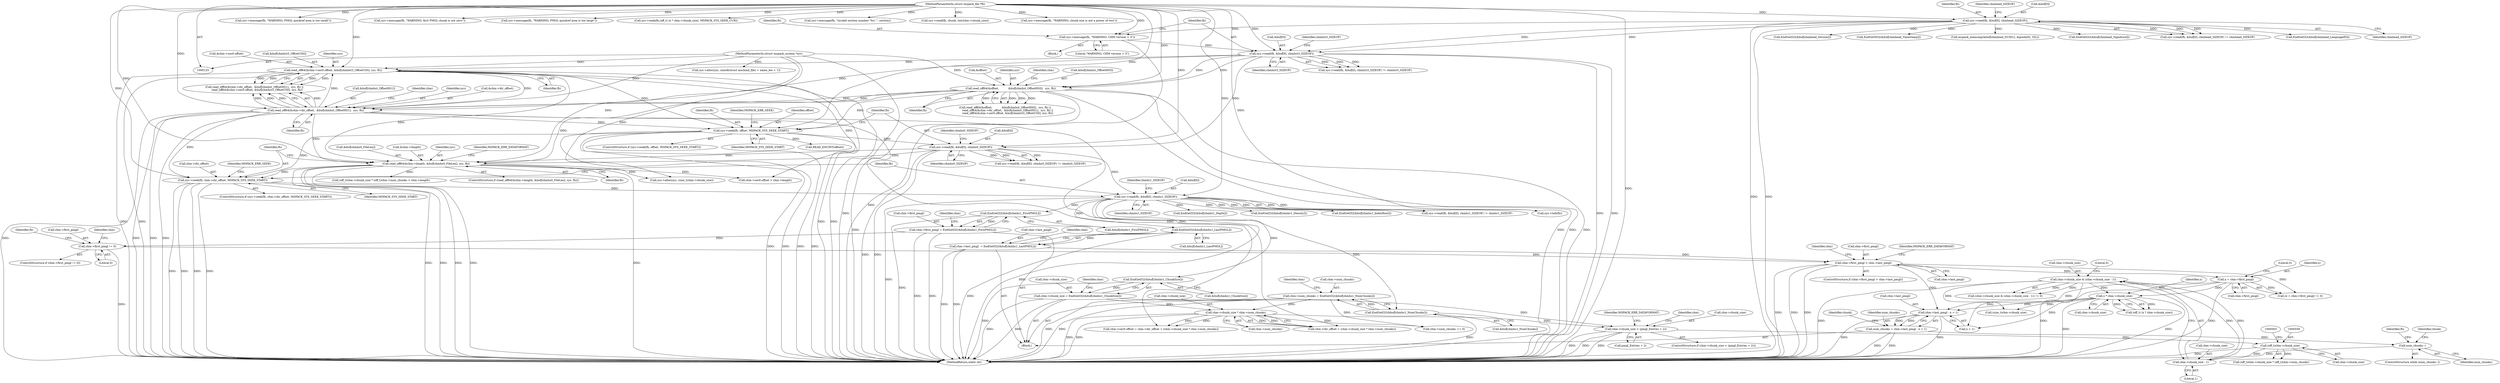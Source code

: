 digraph "0_libmspack_72e70a921f0f07fee748aec2274b30784e1d312a@pointer" {
"1000658" [label="(Call,chm->last_pmgl - x + 1)"];
"1000600" [label="(Call,chm->first_pmgl > chm->last_pmgl)"];
"1000590" [label="(Call,chm->first_pmgl != 0)"];
"1000470" [label="(Call,chm->first_pmgl = EndGetI32(&buf[chmhs1_FirstPMGL]))"];
"1000474" [label="(Call,EndGetI32(&buf[chmhs1_FirstPMGL]))"];
"1000408" [label="(Call,sys->read(fh, &buf[0], chmhs1_SIZEOF))"];
"1000397" [label="(Call,sys->seek(fh, chm->dir_offset, MSPACK_SYS_SEEK_START))"];
"1000382" [label="(Call,read_off64(&chm->length, &buf[chmhs0_FileLen], sys, fh))"];
"1000370" [label="(Call,sys->read(fh, &buf[0], chmhs0_SIZEOF))"];
"1000361" [label="(Call,sys->seek(fh, offset, MSPACK_SYS_SEEK_START))"];
"1000344" [label="(Call,read_off64(&chm->sec0.offset, &buf[chmhst3_OffsetCS0], sys, fh))"];
"1000310" [label="(Call,sys->read(fh, &buf[0], chmhst3_SIZEOF))"];
"1000305" [label="(Call,sys->message(fh, \"WARNING; CHM version > 3\"))"];
"1000233" [label="(Call,sys->read(fh, &buf[0], chmhead_SIZEOF))"];
"1000127" [label="(MethodParameterIn,struct mspack_file *fh)"];
"1000333" [label="(Call,read_off64(&chm->dir_offset,  &buf[chmhst_OffsetHS1],  sys, fh))"];
"1000323" [label="(Call,read_off64(&offset,           &buf[chmhst_OffsetHS0],  sys, fh))"];
"1000126" [label="(MethodParameterIn,struct mspack_system *sys)"];
"1000479" [label="(Call,chm->last_pmgl  = EndGetI32(&buf[chmhs1_LastPMGL]))"];
"1000483" [label="(Call,EndGetI32(&buf[chmhs1_LastPMGL]))"];
"1000647" [label="(Call,x * chm->chunk_size)"];
"1000635" [label="(Call,x = chm->first_pmgl)"];
"1000575" [label="(Call,chm->chunk_size & (chm->chunk_size - 1))"];
"1000579" [label="(Call,chm->chunk_size - 1)"];
"1000557" [label="(Call,(off_t)chm->chunk_size)"];
"1000526" [label="(Call,chm->chunk_size < (pmgl_Entries + 2))"];
"1000505" [label="(Call,chm->chunk_size * chm->num_chunks)"];
"1000425" [label="(Call,chm->chunk_size = EndGetI32(&buf[chmhs1_ChunkSize]))"];
"1000429" [label="(Call,EndGetI32(&buf[chmhs1_ChunkSize]))"];
"1000461" [label="(Call,chm->num_chunks = EndGetI32(&buf[chmhs1_NumChunks]))"];
"1000465" [label="(Call,EndGetI32(&buf[chmhs1_NumChunks]))"];
"1000656" [label="(Call,num_chunks = chm->last_pmgl - x + 1)"];
"1000685" [label="(Call,num_chunks--)"];
"1000351" [label="(Call,&buf[chmhst3_OffsetCS0])"];
"1000307" [label="(Literal,\"WARNING; CHM version > 3\")"];
"1000649" [label="(Call,chm->chunk_size)"];
"1000795" [label="(Call,READ_ENCINT(offset))"];
"1000686" [label="(Identifier,num_chunks)"];
"1000491" [label="(Identifier,chm)"];
"1000387" [label="(Call,&buf[chmhs0_FileLen])"];
"1000324" [label="(Call,&offset)"];
"1000726" [label="(Call,sys->message(fh, \"WARNING; PMGL quickref area is too small\"))"];
"1000330" [label="(Identifier,sys)"];
"1000233" [label="(Call,sys->read(fh, &buf[0], chmhead_SIZEOF))"];
"1000634" [label="(Call,(x = chm->first_pmgl) != 0)"];
"1000640" [label="(Literal,0)"];
"1000355" [label="(Identifier,sys)"];
"1000479" [label="(Call,chm->last_pmgl  = EndGetI32(&buf[chmhs1_LastPMGL]))"];
"1000415" [label="(Identifier,chmhs1_SIZEOF)"];
"1000537" [label="(Call,chm->num_chunks == 0)"];
"1000356" [label="(Identifier,fh)"];
"1000461" [label="(Call,chm->num_chunks = EndGetI32(&buf[chmhs1_NumChunks]))"];
"1000336" [label="(Identifier,chm)"];
"1000377" [label="(Identifier,chmhs0_SIZEOF)"];
"1000590" [label="(Call,chm->first_pmgl != 0)"];
"1000645" [label="(Call,(off_t) (x * chm->chunk_size))"];
"1000636" [label="(Identifier,x)"];
"1000338" [label="(Call,&buf[chmhst_OffsetHS1])"];
"1000647" [label="(Call,x * chm->chunk_size)"];
"1000601" [label="(Call,chm->first_pmgl)"];
"1000668" [label="(Identifier,chunk)"];
"1000326" [label="(Call,&buf[chmhst_OffsetHS0])"];
"1000405" [label="(Identifier,MSPACK_ERR_SEEK)"];
"1000584" [label="(Literal,0)"];
"1000475" [label="(Call,&buf[chmhs1_FirstPMGL])"];
"1001071" [label="(MethodReturn,static int)"];
"1000471" [label="(Call,chm->first_pmgl)"];
"1000527" [label="(Call,chm->chunk_size)"];
"1000348" [label="(Identifier,chm)"];
"1000556" [label="(Call,(off_t)chm->chunk_size * (off_t)chm->num_chunks)"];
"1000382" [label="(Call,read_off64(&chm->length, &buf[chmhs0_FileLen], sys, fh))"];
"1000409" [label="(Identifier,fh)"];
"1000635" [label="(Call,x = chm->first_pmgl)"];
"1000600" [label="(Call,chm->first_pmgl > chm->last_pmgl)"];
"1000361" [label="(Call,sys->seek(fh, offset, MSPACK_SYS_SEEK_START))"];
"1000234" [label="(Identifier,fh)"];
"1000372" [label="(Call,&buf[0])"];
"1000596" [label="(Call,sys->message(fh, \"WARNING; first PMGL chunk is not zero\"))"];
"1000744" [label="(Call,sys->message(fh, \"WARNING; PMGL quickref area is too large\"))"];
"1000362" [label="(Identifier,fh)"];
"1000589" [label="(ControlStructure,if (chm->first_pmgl != 0))"];
"1000643" [label="(Call,sys->seek(fh,(off_t) (x * chm->chunk_size), MSPACK_SYS_SEEK_CUR))"];
"1000323" [label="(Call,read_off64(&offset,           &buf[chmhst_OffsetHS0],  sys, fh))"];
"1000414" [label="(Identifier,chmhs1_SIZEOF)"];
"1000306" [label="(Identifier,fh)"];
"1000684" [label="(ControlStructure,while (num_chunks--))"];
"1000525" [label="(ControlStructure,if (chm->chunk_size < (pmgl_Entries + 2)))"];
"1000662" [label="(Call,x + 1)"];
"1000691" [label="(Identifier,fh)"];
"1000127" [label="(MethodParameterIn,struct mspack_file *fh)"];
"1000609" [label="(Identifier,MSPACK_ERR_DATAFORMAT)"];
"1000555" [label="(Call,(off_t)chm->chunk_size * (off_t)chm->num_chunks > chm->length)"];
"1000474" [label="(Call,EndGetI32(&buf[chmhs1_FirstPMGL]))"];
"1000408" [label="(Call,sys->read(fh, &buf[0], chmhs1_SIZEOF))"];
"1000513" [label="(Call,chm->sec0.offset > chm->length)"];
"1000657" [label="(Identifier,num_chunks)"];
"1000342" [label="(Identifier,sys)"];
"1000311" [label="(Identifier,fh)"];
"1000304" [label="(Block,)"];
"1000597" [label="(Identifier,fh)"];
"1000275" [label="(Call,EndGetI32(&buf[chmhead_Version]))"];
"1000535" [label="(Identifier,MSPACK_ERR_DATAFORMAT)"];
"1000367" [label="(Identifier,MSPACK_ERR_SEEK)"];
"1000402" [label="(Identifier,MSPACK_SYS_SEEK_START)"];
"1000284" [label="(Call,EndGetM32(&buf[chmhead_Timestamp]))"];
"1000371" [label="(Identifier,fh)"];
"1000360" [label="(ControlStructure,if (sys->seek(fh, offset, MSPACK_SYS_SEEK_START)))"];
"1000526" [label="(Call,chm->chunk_size < (pmgl_Entries + 2))"];
"1000331" [label="(Identifier,fh)"];
"1000673" [label="(Call,(size_t)chm->chunk_size)"];
"1000637" [label="(Call,chm->first_pmgl)"];
"1000376" [label="(Identifier,chmhs0_SIZEOF)"];
"1000648" [label="(Identifier,x)"];
"1000470" [label="(Call,chm->first_pmgl = EndGetI32(&buf[chmhs1_FirstPMGL]))"];
"1000322" [label="(Call,read_off64(&offset,           &buf[chmhst_OffsetHS0],  sys, fh) ||\n      read_off64(&chm->dir_offset,  &buf[chmhst_OffsetHS1],  sys, fh) ||\n      read_off64(&chm->sec0.offset, &buf[chmhst3_OffsetCS0], sys, fh))"];
"1000240" [label="(Identifier,chmhead_SIZEOF)"];
"1000505" [label="(Call,chm->chunk_size * chm->num_chunks)"];
"1000235" [label="(Call,&buf[0])"];
"1000559" [label="(Call,chm->chunk_size)"];
"1000425" [label="(Call,chm->chunk_size = EndGetI32(&buf[chmhs1_ChunkSize]))"];
"1000423" [label="(Call,sys->tell(fh))"];
"1000334" [label="(Call,&chm->dir_offset)"];
"1000309" [label="(Call,sys->read(fh, &buf[0], chmhst3_SIZEOF) != chmhst3_SIZEOF)"];
"1000399" [label="(Call,chm->dir_offset)"];
"1000447" [label="(Call,EndGetI32(&buf[chmhs1_Depth]))"];
"1000594" [label="(Literal,0)"];
"1000837" [label="(Call,sys->alloc(sys, sizeof(struct mschmd_file) + name_len + 1))"];
"1000436" [label="(Identifier,chm)"];
"1000472" [label="(Identifier,chm)"];
"1000316" [label="(Identifier,chmhst3_SIZEOF)"];
"1000580" [label="(Call,chm->chunk_size)"];
"1000305" [label="(Call,sys->message(fh, \"WARNING; CHM version > 3\"))"];
"1000685" [label="(Call,num_chunks--)"];
"1000126" [label="(MethodParameterIn,struct mspack_system *sys)"];
"1000826" [label="(Call,sys->message(fh, \"invalid section number '%u'.\", section))"];
"1000430" [label="(Call,&buf[chmhs1_ChunkSize])"];
"1000690" [label="(Call,sys->read(fh, chunk, (int)chm->chunk_size))"];
"1000466" [label="(Call,&buf[chmhs1_NumChunks])"];
"1000370" [label="(Call,sys->read(fh, &buf[0], chmhs0_SIZEOF))"];
"1000383" [label="(Call,&chm->length)"];
"1000509" [label="(Call,chm->num_chunks)"];
"1000364" [label="(Identifier,MSPACK_SYS_SEEK_START)"];
"1000481" [label="(Identifier,chm)"];
"1000332" [label="(Call,read_off64(&chm->dir_offset,  &buf[chmhst_OffsetHS1],  sys, fh) ||\n      read_off64(&chm->sec0.offset, &buf[chmhst3_OffsetCS0], sys, fh))"];
"1000438" [label="(Call,EndGetI32(&buf[chmhs1_Density]))"];
"1000480" [label="(Call,chm->last_pmgl)"];
"1000257" [label="(Call,mspack_memcmp(&buf[chmhead_GUID1], &guids[0], 32L))"];
"1000557" [label="(Call,(off_t)chm->chunk_size)"];
"1000343" [label="(Identifier,fh)"];
"1000579" [label="(Call,chm->chunk_size - 1)"];
"1000391" [label="(Identifier,sys)"];
"1000429" [label="(Call,EndGetI32(&buf[chmhs1_ChunkSize]))"];
"1000363" [label="(Identifier,offset)"];
"1000583" [label="(Literal,1)"];
"1000397" [label="(Call,sys->seek(fh, chm->dir_offset, MSPACK_SYS_SEEK_START))"];
"1000586" [label="(Call,sys->message(fh, \"WARNING; chunk size is not a power of two\"))"];
"1000398" [label="(Identifier,fh)"];
"1000381" [label="(ControlStructure,if (read_off64(&chm->length, &buf[chmhs0_FileLen], sys, fh)))"];
"1000246" [label="(Call,EndGetI32(&buf[chmhead_Signature]))"];
"1000604" [label="(Call,chm->last_pmgl)"];
"1000530" [label="(Call,pmgl_Entries + 2)"];
"1000369" [label="(Call,sys->read(fh, &buf[0], chmhs0_SIZEOF) != chmhs0_SIZEOF)"];
"1000456" [label="(Call,EndGetI32(&buf[chmhs1_IndexRoot]))"];
"1000130" [label="(Block,)"];
"1000312" [label="(Call,&buf[0])"];
"1000465" [label="(Call,EndGetI32(&buf[chmhs1_NumChunks]))"];
"1000539" [label="(Identifier,chm)"];
"1000614" [label="(Identifier,chm)"];
"1001063" [label="(Identifier,chunk)"];
"1000656" [label="(Call,num_chunks = chm->last_pmgl - x + 1)"];
"1000591" [label="(Call,chm->first_pmgl)"];
"1000602" [label="(Identifier,chm)"];
"1000483" [label="(Call,EndGetI32(&buf[chmhs1_LastPMGL]))"];
"1000599" [label="(ControlStructure,if (chm->first_pmgl > chm->last_pmgl))"];
"1000574" [label="(Call,(chm->chunk_size & (chm->chunk_size - 1)) != 0)"];
"1000659" [label="(Call,chm->last_pmgl)"];
"1000462" [label="(Call,chm->num_chunks)"];
"1000317" [label="(Identifier,chmhst3_SIZEOF)"];
"1000232" [label="(Call,sys->read(fh, &buf[0], chmhead_SIZEOF) != chmhead_SIZEOF)"];
"1000396" [label="(ControlStructure,if (sys->seek(fh, chm->dir_offset, MSPACK_SYS_SEEK_START)))"];
"1000506" [label="(Call,chm->chunk_size)"];
"1000392" [label="(Identifier,fh)"];
"1000576" [label="(Call,chm->chunk_size)"];
"1000410" [label="(Call,&buf[0])"];
"1000395" [label="(Identifier,MSPACK_ERR_DATAFORMAT)"];
"1000671" [label="(Call,sys->alloc(sys, (size_t)chm->chunk_size))"];
"1000407" [label="(Call,sys->read(fh, &buf[0], chmhs1_SIZEOF) != chmhs1_SIZEOF)"];
"1000310" [label="(Call,sys->read(fh, &buf[0], chmhst3_SIZEOF))"];
"1000575" [label="(Call,chm->chunk_size & (chm->chunk_size - 1))"];
"1000658" [label="(Call,chm->last_pmgl - x + 1)"];
"1000293" [label="(Call,EndGetI32(&buf[chmhead_LanguageID]))"];
"1000484" [label="(Call,&buf[chmhs1_LastPMGL])"];
"1000345" [label="(Call,&chm->sec0.offset)"];
"1000426" [label="(Call,chm->chunk_size)"];
"1000501" [label="(Call,chm->dir_offset + (chm->chunk_size * chm->num_chunks))"];
"1000333" [label="(Call,read_off64(&chm->dir_offset,  &buf[chmhst_OffsetHS1],  sys, fh))"];
"1000344" [label="(Call,read_off64(&chm->sec0.offset, &buf[chmhst3_OffsetCS0], sys, fh))"];
"1000239" [label="(Identifier,chmhead_SIZEOF)"];
"1000495" [label="(Call,chm->sec0.offset = chm->dir_offset + (chm->chunk_size * chm->num_chunks))"];
"1000658" -> "1000656"  [label="AST: "];
"1000658" -> "1000662"  [label="CFG: "];
"1000659" -> "1000658"  [label="AST: "];
"1000662" -> "1000658"  [label="AST: "];
"1000656" -> "1000658"  [label="CFG: "];
"1000658" -> "1001071"  [label="DDG: "];
"1000658" -> "1001071"  [label="DDG: "];
"1000658" -> "1000656"  [label="DDG: "];
"1000658" -> "1000656"  [label="DDG: "];
"1000600" -> "1000658"  [label="DDG: "];
"1000647" -> "1000658"  [label="DDG: "];
"1000635" -> "1000658"  [label="DDG: "];
"1000600" -> "1000599"  [label="AST: "];
"1000600" -> "1000604"  [label="CFG: "];
"1000601" -> "1000600"  [label="AST: "];
"1000604" -> "1000600"  [label="AST: "];
"1000609" -> "1000600"  [label="CFG: "];
"1000614" -> "1000600"  [label="CFG: "];
"1000600" -> "1001071"  [label="DDG: "];
"1000600" -> "1001071"  [label="DDG: "];
"1000600" -> "1001071"  [label="DDG: "];
"1000590" -> "1000600"  [label="DDG: "];
"1000479" -> "1000600"  [label="DDG: "];
"1000600" -> "1000634"  [label="DDG: "];
"1000600" -> "1000635"  [label="DDG: "];
"1000590" -> "1000589"  [label="AST: "];
"1000590" -> "1000594"  [label="CFG: "];
"1000591" -> "1000590"  [label="AST: "];
"1000594" -> "1000590"  [label="AST: "];
"1000597" -> "1000590"  [label="CFG: "];
"1000602" -> "1000590"  [label="CFG: "];
"1000590" -> "1001071"  [label="DDG: "];
"1000470" -> "1000590"  [label="DDG: "];
"1000470" -> "1000130"  [label="AST: "];
"1000470" -> "1000474"  [label="CFG: "];
"1000471" -> "1000470"  [label="AST: "];
"1000474" -> "1000470"  [label="AST: "];
"1000481" -> "1000470"  [label="CFG: "];
"1000470" -> "1001071"  [label="DDG: "];
"1000470" -> "1001071"  [label="DDG: "];
"1000474" -> "1000470"  [label="DDG: "];
"1000474" -> "1000475"  [label="CFG: "];
"1000475" -> "1000474"  [label="AST: "];
"1000474" -> "1001071"  [label="DDG: "];
"1000408" -> "1000474"  [label="DDG: "];
"1000408" -> "1000407"  [label="AST: "];
"1000408" -> "1000414"  [label="CFG: "];
"1000409" -> "1000408"  [label="AST: "];
"1000410" -> "1000408"  [label="AST: "];
"1000414" -> "1000408"  [label="AST: "];
"1000415" -> "1000408"  [label="CFG: "];
"1000408" -> "1001071"  [label="DDG: "];
"1000408" -> "1001071"  [label="DDG: "];
"1000408" -> "1000407"  [label="DDG: "];
"1000408" -> "1000407"  [label="DDG: "];
"1000408" -> "1000407"  [label="DDG: "];
"1000397" -> "1000408"  [label="DDG: "];
"1000127" -> "1000408"  [label="DDG: "];
"1000370" -> "1000408"  [label="DDG: "];
"1000408" -> "1000423"  [label="DDG: "];
"1000408" -> "1000429"  [label="DDG: "];
"1000408" -> "1000438"  [label="DDG: "];
"1000408" -> "1000447"  [label="DDG: "];
"1000408" -> "1000456"  [label="DDG: "];
"1000408" -> "1000465"  [label="DDG: "];
"1000408" -> "1000483"  [label="DDG: "];
"1000397" -> "1000396"  [label="AST: "];
"1000397" -> "1000402"  [label="CFG: "];
"1000398" -> "1000397"  [label="AST: "];
"1000399" -> "1000397"  [label="AST: "];
"1000402" -> "1000397"  [label="AST: "];
"1000405" -> "1000397"  [label="CFG: "];
"1000409" -> "1000397"  [label="CFG: "];
"1000397" -> "1001071"  [label="DDG: "];
"1000397" -> "1001071"  [label="DDG: "];
"1000397" -> "1001071"  [label="DDG: "];
"1000397" -> "1001071"  [label="DDG: "];
"1000382" -> "1000397"  [label="DDG: "];
"1000127" -> "1000397"  [label="DDG: "];
"1000333" -> "1000397"  [label="DDG: "];
"1000361" -> "1000397"  [label="DDG: "];
"1000382" -> "1000381"  [label="AST: "];
"1000382" -> "1000392"  [label="CFG: "];
"1000383" -> "1000382"  [label="AST: "];
"1000387" -> "1000382"  [label="AST: "];
"1000391" -> "1000382"  [label="AST: "];
"1000392" -> "1000382"  [label="AST: "];
"1000395" -> "1000382"  [label="CFG: "];
"1000398" -> "1000382"  [label="CFG: "];
"1000382" -> "1001071"  [label="DDG: "];
"1000382" -> "1001071"  [label="DDG: "];
"1000382" -> "1001071"  [label="DDG: "];
"1000382" -> "1001071"  [label="DDG: "];
"1000382" -> "1001071"  [label="DDG: "];
"1000370" -> "1000382"  [label="DDG: "];
"1000370" -> "1000382"  [label="DDG: "];
"1000344" -> "1000382"  [label="DDG: "];
"1000333" -> "1000382"  [label="DDG: "];
"1000323" -> "1000382"  [label="DDG: "];
"1000126" -> "1000382"  [label="DDG: "];
"1000127" -> "1000382"  [label="DDG: "];
"1000382" -> "1000513"  [label="DDG: "];
"1000382" -> "1000555"  [label="DDG: "];
"1000382" -> "1000671"  [label="DDG: "];
"1000370" -> "1000369"  [label="AST: "];
"1000370" -> "1000376"  [label="CFG: "];
"1000371" -> "1000370"  [label="AST: "];
"1000372" -> "1000370"  [label="AST: "];
"1000376" -> "1000370"  [label="AST: "];
"1000377" -> "1000370"  [label="CFG: "];
"1000370" -> "1001071"  [label="DDG: "];
"1000370" -> "1001071"  [label="DDG: "];
"1000370" -> "1000369"  [label="DDG: "];
"1000370" -> "1000369"  [label="DDG: "];
"1000370" -> "1000369"  [label="DDG: "];
"1000361" -> "1000370"  [label="DDG: "];
"1000127" -> "1000370"  [label="DDG: "];
"1000310" -> "1000370"  [label="DDG: "];
"1000361" -> "1000360"  [label="AST: "];
"1000361" -> "1000364"  [label="CFG: "];
"1000362" -> "1000361"  [label="AST: "];
"1000363" -> "1000361"  [label="AST: "];
"1000364" -> "1000361"  [label="AST: "];
"1000367" -> "1000361"  [label="CFG: "];
"1000371" -> "1000361"  [label="CFG: "];
"1000361" -> "1001071"  [label="DDG: "];
"1000361" -> "1001071"  [label="DDG: "];
"1000361" -> "1001071"  [label="DDG: "];
"1000361" -> "1001071"  [label="DDG: "];
"1000344" -> "1000361"  [label="DDG: "];
"1000323" -> "1000361"  [label="DDG: "];
"1000333" -> "1000361"  [label="DDG: "];
"1000127" -> "1000361"  [label="DDG: "];
"1000361" -> "1000795"  [label="DDG: "];
"1000344" -> "1000332"  [label="AST: "];
"1000344" -> "1000356"  [label="CFG: "];
"1000345" -> "1000344"  [label="AST: "];
"1000351" -> "1000344"  [label="AST: "];
"1000355" -> "1000344"  [label="AST: "];
"1000356" -> "1000344"  [label="AST: "];
"1000332" -> "1000344"  [label="CFG: "];
"1000344" -> "1001071"  [label="DDG: "];
"1000344" -> "1001071"  [label="DDG: "];
"1000344" -> "1001071"  [label="DDG: "];
"1000344" -> "1001071"  [label="DDG: "];
"1000344" -> "1000332"  [label="DDG: "];
"1000344" -> "1000332"  [label="DDG: "];
"1000344" -> "1000332"  [label="DDG: "];
"1000344" -> "1000332"  [label="DDG: "];
"1000310" -> "1000344"  [label="DDG: "];
"1000333" -> "1000344"  [label="DDG: "];
"1000333" -> "1000344"  [label="DDG: "];
"1000126" -> "1000344"  [label="DDG: "];
"1000127" -> "1000344"  [label="DDG: "];
"1000344" -> "1000513"  [label="DDG: "];
"1000310" -> "1000309"  [label="AST: "];
"1000310" -> "1000316"  [label="CFG: "];
"1000311" -> "1000310"  [label="AST: "];
"1000312" -> "1000310"  [label="AST: "];
"1000316" -> "1000310"  [label="AST: "];
"1000317" -> "1000310"  [label="CFG: "];
"1000310" -> "1001071"  [label="DDG: "];
"1000310" -> "1001071"  [label="DDG: "];
"1000310" -> "1000309"  [label="DDG: "];
"1000310" -> "1000309"  [label="DDG: "];
"1000310" -> "1000309"  [label="DDG: "];
"1000305" -> "1000310"  [label="DDG: "];
"1000233" -> "1000310"  [label="DDG: "];
"1000233" -> "1000310"  [label="DDG: "];
"1000127" -> "1000310"  [label="DDG: "];
"1000310" -> "1000323"  [label="DDG: "];
"1000310" -> "1000323"  [label="DDG: "];
"1000310" -> "1000333"  [label="DDG: "];
"1000305" -> "1000304"  [label="AST: "];
"1000305" -> "1000307"  [label="CFG: "];
"1000306" -> "1000305"  [label="AST: "];
"1000307" -> "1000305"  [label="AST: "];
"1000311" -> "1000305"  [label="CFG: "];
"1000305" -> "1001071"  [label="DDG: "];
"1000233" -> "1000305"  [label="DDG: "];
"1000127" -> "1000305"  [label="DDG: "];
"1000233" -> "1000232"  [label="AST: "];
"1000233" -> "1000239"  [label="CFG: "];
"1000234" -> "1000233"  [label="AST: "];
"1000235" -> "1000233"  [label="AST: "];
"1000239" -> "1000233"  [label="AST: "];
"1000240" -> "1000233"  [label="CFG: "];
"1000233" -> "1001071"  [label="DDG: "];
"1000233" -> "1001071"  [label="DDG: "];
"1000233" -> "1000232"  [label="DDG: "];
"1000233" -> "1000232"  [label="DDG: "];
"1000233" -> "1000232"  [label="DDG: "];
"1000127" -> "1000233"  [label="DDG: "];
"1000233" -> "1000246"  [label="DDG: "];
"1000233" -> "1000257"  [label="DDG: "];
"1000233" -> "1000275"  [label="DDG: "];
"1000233" -> "1000284"  [label="DDG: "];
"1000233" -> "1000293"  [label="DDG: "];
"1000127" -> "1000125"  [label="AST: "];
"1000127" -> "1001071"  [label="DDG: "];
"1000127" -> "1000323"  [label="DDG: "];
"1000127" -> "1000333"  [label="DDG: "];
"1000127" -> "1000423"  [label="DDG: "];
"1000127" -> "1000586"  [label="DDG: "];
"1000127" -> "1000596"  [label="DDG: "];
"1000127" -> "1000643"  [label="DDG: "];
"1000127" -> "1000690"  [label="DDG: "];
"1000127" -> "1000726"  [label="DDG: "];
"1000127" -> "1000744"  [label="DDG: "];
"1000127" -> "1000826"  [label="DDG: "];
"1000333" -> "1000332"  [label="AST: "];
"1000333" -> "1000343"  [label="CFG: "];
"1000334" -> "1000333"  [label="AST: "];
"1000338" -> "1000333"  [label="AST: "];
"1000342" -> "1000333"  [label="AST: "];
"1000343" -> "1000333"  [label="AST: "];
"1000348" -> "1000333"  [label="CFG: "];
"1000332" -> "1000333"  [label="CFG: "];
"1000333" -> "1001071"  [label="DDG: "];
"1000333" -> "1001071"  [label="DDG: "];
"1000333" -> "1001071"  [label="DDG: "];
"1000333" -> "1001071"  [label="DDG: "];
"1000333" -> "1000332"  [label="DDG: "];
"1000333" -> "1000332"  [label="DDG: "];
"1000333" -> "1000332"  [label="DDG: "];
"1000333" -> "1000332"  [label="DDG: "];
"1000323" -> "1000333"  [label="DDG: "];
"1000323" -> "1000333"  [label="DDG: "];
"1000126" -> "1000333"  [label="DDG: "];
"1000333" -> "1000495"  [label="DDG: "];
"1000333" -> "1000501"  [label="DDG: "];
"1000323" -> "1000322"  [label="AST: "];
"1000323" -> "1000331"  [label="CFG: "];
"1000324" -> "1000323"  [label="AST: "];
"1000326" -> "1000323"  [label="AST: "];
"1000330" -> "1000323"  [label="AST: "];
"1000331" -> "1000323"  [label="AST: "];
"1000336" -> "1000323"  [label="CFG: "];
"1000322" -> "1000323"  [label="CFG: "];
"1000323" -> "1001071"  [label="DDG: "];
"1000323" -> "1001071"  [label="DDG: "];
"1000323" -> "1001071"  [label="DDG: "];
"1000323" -> "1001071"  [label="DDG: "];
"1000323" -> "1000322"  [label="DDG: "];
"1000323" -> "1000322"  [label="DDG: "];
"1000323" -> "1000322"  [label="DDG: "];
"1000323" -> "1000322"  [label="DDG: "];
"1000126" -> "1000323"  [label="DDG: "];
"1000126" -> "1000125"  [label="AST: "];
"1000126" -> "1001071"  [label="DDG: "];
"1000126" -> "1000671"  [label="DDG: "];
"1000126" -> "1000837"  [label="DDG: "];
"1000479" -> "1000130"  [label="AST: "];
"1000479" -> "1000483"  [label="CFG: "];
"1000480" -> "1000479"  [label="AST: "];
"1000483" -> "1000479"  [label="AST: "];
"1000491" -> "1000479"  [label="CFG: "];
"1000479" -> "1001071"  [label="DDG: "];
"1000479" -> "1001071"  [label="DDG: "];
"1000483" -> "1000479"  [label="DDG: "];
"1000483" -> "1000484"  [label="CFG: "];
"1000484" -> "1000483"  [label="AST: "];
"1000483" -> "1001071"  [label="DDG: "];
"1000647" -> "1000645"  [label="AST: "];
"1000647" -> "1000649"  [label="CFG: "];
"1000648" -> "1000647"  [label="AST: "];
"1000649" -> "1000647"  [label="AST: "];
"1000645" -> "1000647"  [label="CFG: "];
"1000647" -> "1001071"  [label="DDG: "];
"1000647" -> "1001071"  [label="DDG: "];
"1000647" -> "1000645"  [label="DDG: "];
"1000647" -> "1000645"  [label="DDG: "];
"1000635" -> "1000647"  [label="DDG: "];
"1000575" -> "1000647"  [label="DDG: "];
"1000647" -> "1000662"  [label="DDG: "];
"1000647" -> "1000673"  [label="DDG: "];
"1000635" -> "1000634"  [label="AST: "];
"1000635" -> "1000637"  [label="CFG: "];
"1000636" -> "1000635"  [label="AST: "];
"1000637" -> "1000635"  [label="AST: "];
"1000640" -> "1000635"  [label="CFG: "];
"1000635" -> "1001071"  [label="DDG: "];
"1000635" -> "1000634"  [label="DDG: "];
"1000635" -> "1000662"  [label="DDG: "];
"1000575" -> "1000574"  [label="AST: "];
"1000575" -> "1000579"  [label="CFG: "];
"1000576" -> "1000575"  [label="AST: "];
"1000579" -> "1000575"  [label="AST: "];
"1000584" -> "1000575"  [label="CFG: "];
"1000575" -> "1001071"  [label="DDG: "];
"1000575" -> "1001071"  [label="DDG: "];
"1000575" -> "1000574"  [label="DDG: "];
"1000575" -> "1000574"  [label="DDG: "];
"1000579" -> "1000575"  [label="DDG: "];
"1000579" -> "1000575"  [label="DDG: "];
"1000575" -> "1000673"  [label="DDG: "];
"1000579" -> "1000583"  [label="CFG: "];
"1000580" -> "1000579"  [label="AST: "];
"1000583" -> "1000579"  [label="AST: "];
"1000557" -> "1000579"  [label="DDG: "];
"1000557" -> "1000556"  [label="AST: "];
"1000557" -> "1000559"  [label="CFG: "];
"1000558" -> "1000557"  [label="AST: "];
"1000559" -> "1000557"  [label="AST: "];
"1000563" -> "1000557"  [label="CFG: "];
"1000557" -> "1001071"  [label="DDG: "];
"1000557" -> "1000556"  [label="DDG: "];
"1000526" -> "1000557"  [label="DDG: "];
"1000526" -> "1000525"  [label="AST: "];
"1000526" -> "1000530"  [label="CFG: "];
"1000527" -> "1000526"  [label="AST: "];
"1000530" -> "1000526"  [label="AST: "];
"1000535" -> "1000526"  [label="CFG: "];
"1000539" -> "1000526"  [label="CFG: "];
"1000526" -> "1001071"  [label="DDG: "];
"1000526" -> "1001071"  [label="DDG: "];
"1000526" -> "1001071"  [label="DDG: "];
"1000505" -> "1000526"  [label="DDG: "];
"1000425" -> "1000526"  [label="DDG: "];
"1000505" -> "1000501"  [label="AST: "];
"1000505" -> "1000509"  [label="CFG: "];
"1000506" -> "1000505"  [label="AST: "];
"1000509" -> "1000505"  [label="AST: "];
"1000501" -> "1000505"  [label="CFG: "];
"1000505" -> "1001071"  [label="DDG: "];
"1000505" -> "1001071"  [label="DDG: "];
"1000505" -> "1000495"  [label="DDG: "];
"1000505" -> "1000495"  [label="DDG: "];
"1000505" -> "1000501"  [label="DDG: "];
"1000505" -> "1000501"  [label="DDG: "];
"1000425" -> "1000505"  [label="DDG: "];
"1000461" -> "1000505"  [label="DDG: "];
"1000505" -> "1000537"  [label="DDG: "];
"1000425" -> "1000130"  [label="AST: "];
"1000425" -> "1000429"  [label="CFG: "];
"1000426" -> "1000425"  [label="AST: "];
"1000429" -> "1000425"  [label="AST: "];
"1000436" -> "1000425"  [label="CFG: "];
"1000425" -> "1001071"  [label="DDG: "];
"1000425" -> "1001071"  [label="DDG: "];
"1000429" -> "1000425"  [label="DDG: "];
"1000429" -> "1000430"  [label="CFG: "];
"1000430" -> "1000429"  [label="AST: "];
"1000429" -> "1001071"  [label="DDG: "];
"1000461" -> "1000130"  [label="AST: "];
"1000461" -> "1000465"  [label="CFG: "];
"1000462" -> "1000461"  [label="AST: "];
"1000465" -> "1000461"  [label="AST: "];
"1000472" -> "1000461"  [label="CFG: "];
"1000461" -> "1001071"  [label="DDG: "];
"1000461" -> "1001071"  [label="DDG: "];
"1000465" -> "1000461"  [label="DDG: "];
"1000461" -> "1000537"  [label="DDG: "];
"1000465" -> "1000466"  [label="CFG: "];
"1000466" -> "1000465"  [label="AST: "];
"1000465" -> "1001071"  [label="DDG: "];
"1000656" -> "1000130"  [label="AST: "];
"1000657" -> "1000656"  [label="AST: "];
"1000668" -> "1000656"  [label="CFG: "];
"1000656" -> "1001071"  [label="DDG: "];
"1000656" -> "1001071"  [label="DDG: "];
"1000656" -> "1000685"  [label="DDG: "];
"1000685" -> "1000684"  [label="AST: "];
"1000685" -> "1000686"  [label="CFG: "];
"1000686" -> "1000685"  [label="AST: "];
"1000691" -> "1000685"  [label="CFG: "];
"1001063" -> "1000685"  [label="CFG: "];
"1000685" -> "1001071"  [label="DDG: "];
}
